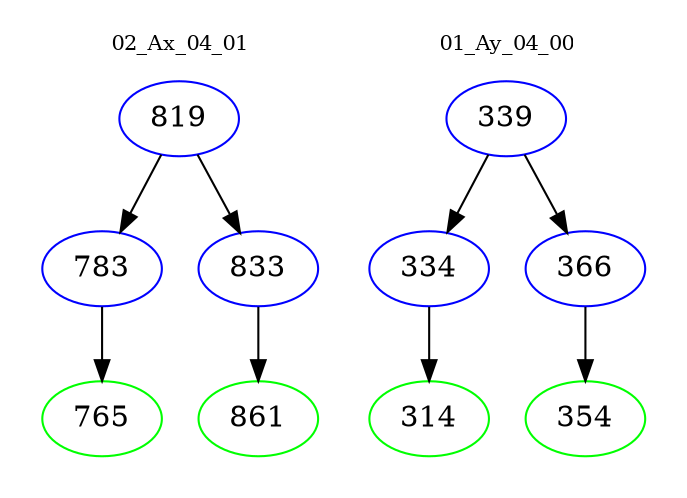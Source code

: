 digraph{
subgraph cluster_0 {
color = white
label = "02_Ax_04_01";
fontsize=10;
T0_819 [label="819", color="blue"]
T0_819 -> T0_783 [color="black"]
T0_783 [label="783", color="blue"]
T0_783 -> T0_765 [color="black"]
T0_765 [label="765", color="green"]
T0_819 -> T0_833 [color="black"]
T0_833 [label="833", color="blue"]
T0_833 -> T0_861 [color="black"]
T0_861 [label="861", color="green"]
}
subgraph cluster_1 {
color = white
label = "01_Ay_04_00";
fontsize=10;
T1_339 [label="339", color="blue"]
T1_339 -> T1_334 [color="black"]
T1_334 [label="334", color="blue"]
T1_334 -> T1_314 [color="black"]
T1_314 [label="314", color="green"]
T1_339 -> T1_366 [color="black"]
T1_366 [label="366", color="blue"]
T1_366 -> T1_354 [color="black"]
T1_354 [label="354", color="green"]
}
}
